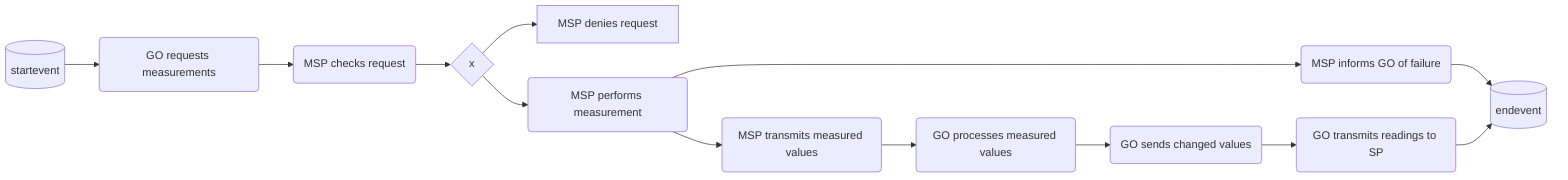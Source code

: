 graph LR
1[(startevent)] --> 2(GO requests measurements)
2 --> 3(MSP checks request)
3 --> 4{x}
4 --> 5[MSP denies request]
4 --> 6(MSP performs measurement)
6 --> 7(MSP informs GO of failure)
7 --> 8[(endevent)]
6 --> 9(MSP transmits measured values)
9 --> 10(GO processes measured values)
10 --> 11(GO sends changed values)
11 --> 12(GO transmits readings to SP)
12 --> 8[(endevent)]